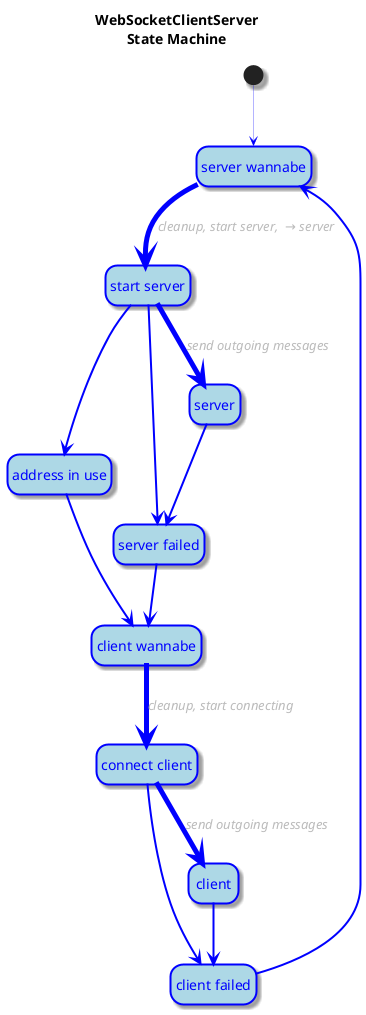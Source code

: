@startuml
hide empty description

skinparam shadowing            true
skinparam ArrowFontColor       #bbb
skinparam ArrowFontStyle       italic
skinparam ArrowColor           blue
skinparam ArrowThickness       0.3
skinparam StateFontColor       blue
skinparam StateBackgroundColor lightblue
skinparam StateBorderColor     blue
skinparam StateBorderThickness 2

title "WebSocketClientServer\nState Machine"

state "server wannabe" as server_wannabe
state "start server"   as start_server
state "server"         as server
state "address in use" as address_in_use
state "server failed"  as server_failed
state "client wannabe" as client_wannabe
state "connect client" as connect_client
state "client"         as client
state "client failed"  as client_failed

[*]            -->              server_wannabe
server_wannabe -[thickness=5]-> start_server   : cleanup, start server,  → server
start_server   -[thickness=2]-> address_in_use
start_server   -[thickness=2]-> server_failed
start_server   -[thickness=5]-> server         : send outgoing messages
server         -[thickness=2]-> server_failed
address_in_use -[thickness=2]-> client_wannabe
server_failed  -[thickness=2]-> client_wannabe
client_wannabe -[thickness=5]-> connect_client : cleanup, start connecting
connect_client -[thickness=5]-> client         : send outgoing messages
connect_client -[thickness=2]-> client_failed
client         -[thickness=2]-> client_failed
client_failed  -[thickness=2]-> server_wannabe
@enduml